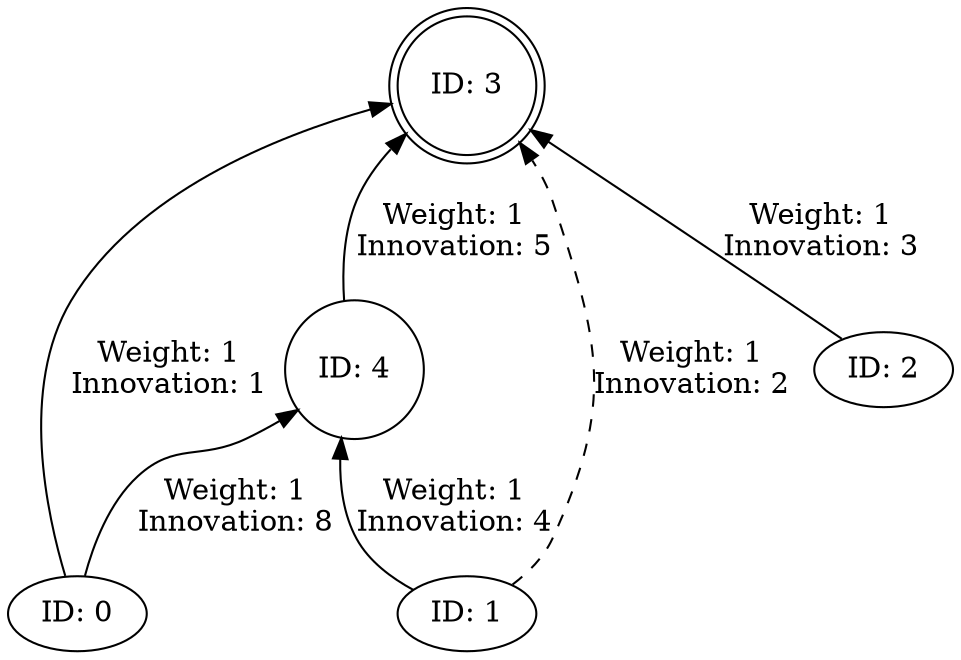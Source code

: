digraph Genome {
	rankdir=BT;
	0 [label="ID: 0", shape=ellipse];
	1 [label="ID: 1", shape=ellipse];
	2 [label="ID: 2", shape=ellipse];
	3 [label="ID: 3", shape=doublecircle];
	4 [label="ID: 4", shape=circle];
	0 -> 3 [label="Weight: 1
Innovation: 1", style=solid];
	1 -> 3 [label="Weight: 1
Innovation: 2", style=dashed];
	2 -> 3 [label="Weight: 1
Innovation: 3", style=solid];
	1 -> 4 [label="Weight: 1
Innovation: 4", style=solid];
	4 -> 3 [label="Weight: 1
Innovation: 5", style=solid];
	0 -> 4 [label="Weight: 1
Innovation: 8", style=solid];
}